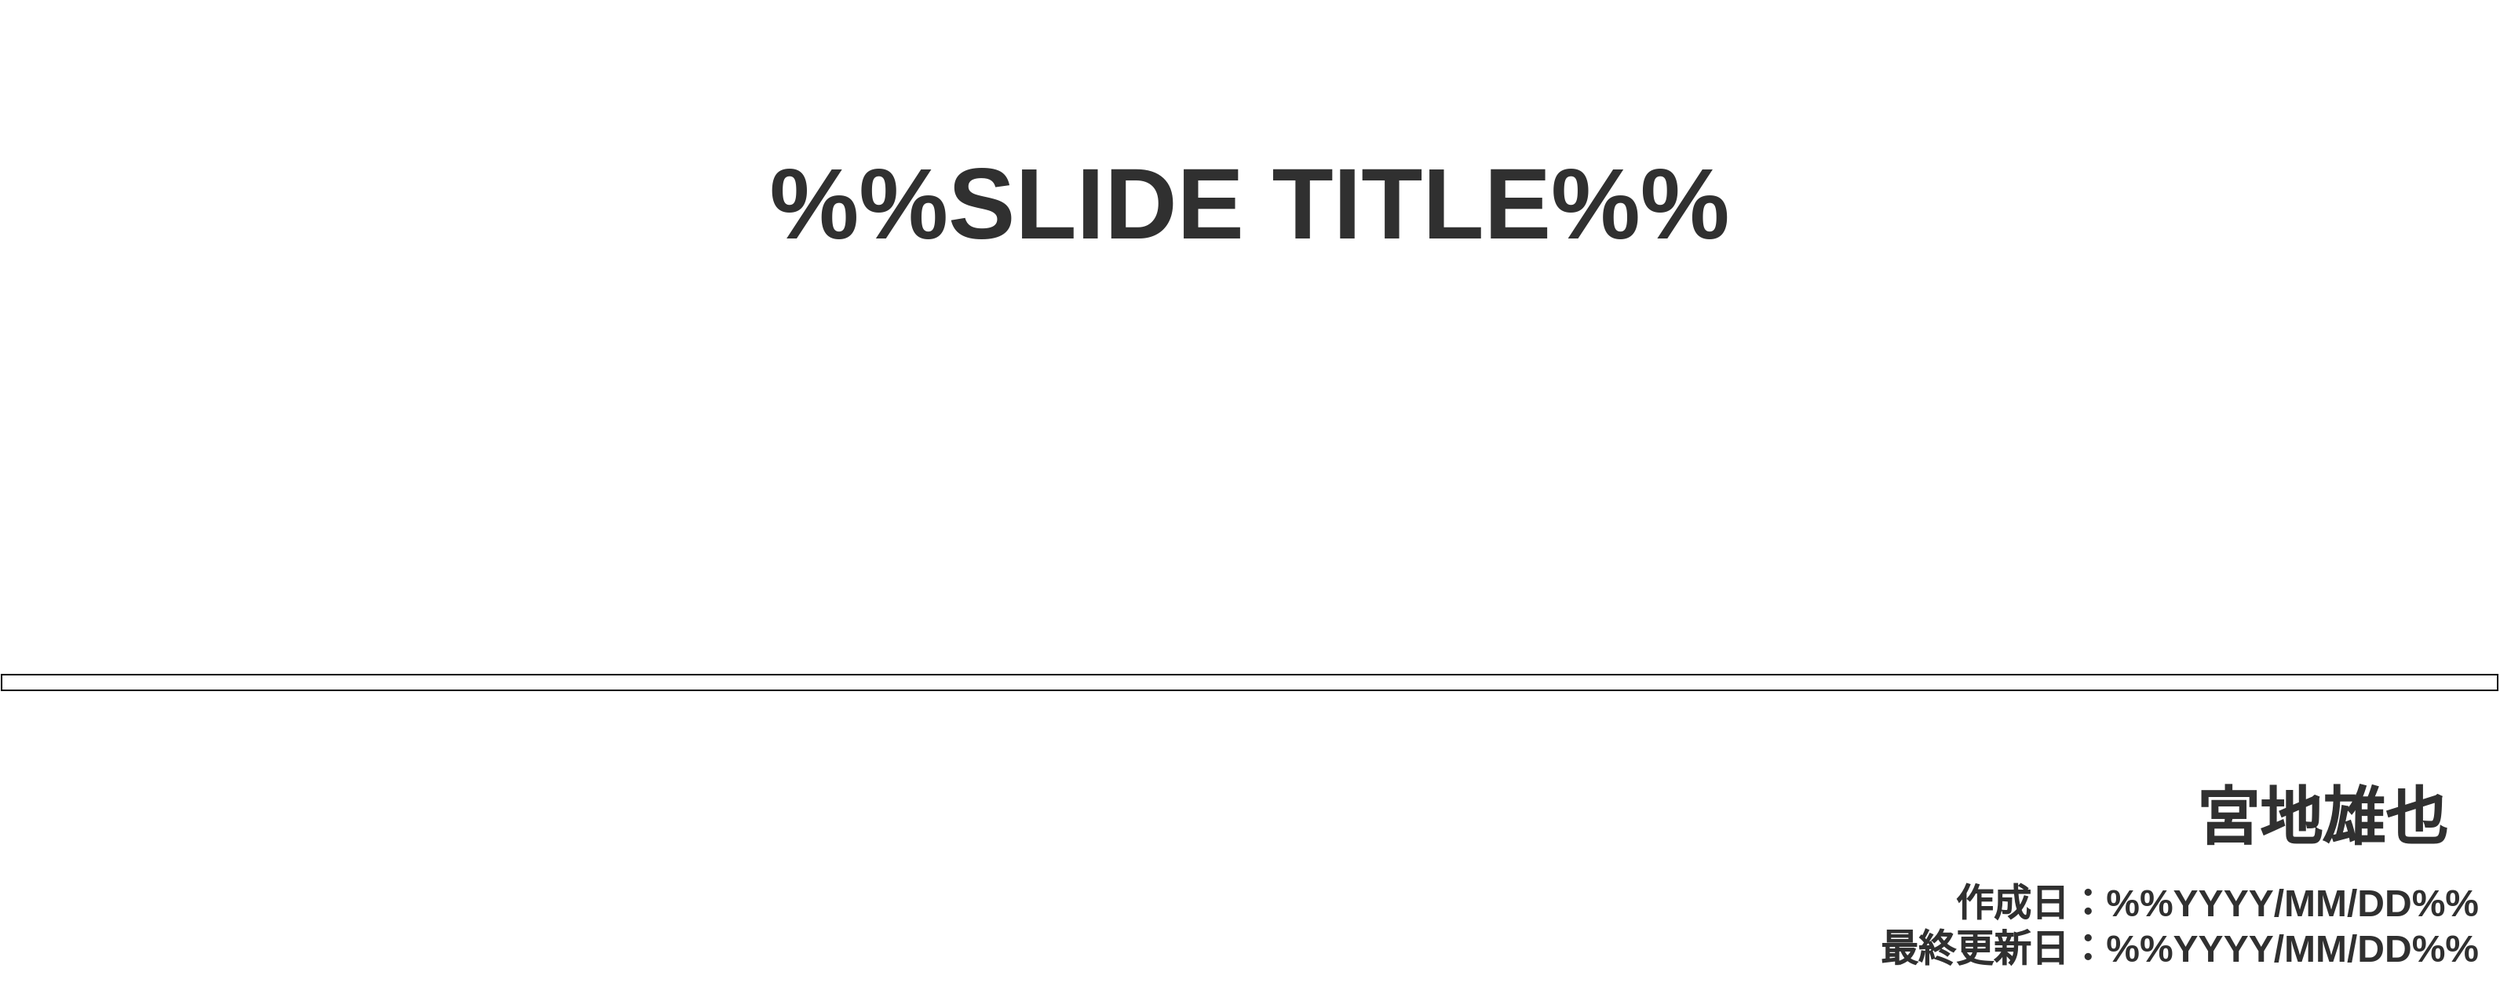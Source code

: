 <mxfile>
    <diagram id="ntJHjWkpwj2h2JEEfH1L" name="ページ1">
        <mxGraphModel dx="929" dy="2014" grid="1" gridSize="10" guides="1" tooltips="1" connect="1" arrows="1" fold="1" page="1" pageScale="1" pageWidth="1600" pageHeight="900" background="#ffffff" math="0" shadow="0">
            <root>
                <mxCell id="0"/>
                <mxCell id="1" parent="0"/>
                <mxCell id="2" value="%%SLIDE TITLE%%" style="text;strokeColor=none;align=center;fillColor=none;html=1;verticalAlign=middle;whiteSpace=wrap;rounded=0;fontSize=64;fontColor=#303030;fontStyle=1" parent="1" vertex="1">
                    <mxGeometry x="310" y="240" width="970" height="260" as="geometry"/>
                </mxCell>
                <mxCell id="6" value="" style="rounded=0;whiteSpace=wrap;html=1;fontSize=36;fontColor=#303030;" parent="1" vertex="1">
                    <mxGeometry y="670" width="1590" height="10" as="geometry"/>
                </mxCell>
                <mxCell id="14" value="宮地雄也" style="text;strokeColor=none;align=right;fillColor=none;html=1;verticalAlign=middle;whiteSpace=wrap;rounded=0;fontSize=40;fontColor=#303030;fontStyle=1" parent="1" vertex="1">
                    <mxGeometry x="1340" y="720" width="220" height="80" as="geometry"/>
                </mxCell>
                <mxCell id="16" value="作成日：%%YYYY/MM/DD%%&lt;br&gt;最終更新日：%%YYYY/MM/DD%%" style="text;strokeColor=none;align=right;fillColor=none;html=1;verticalAlign=middle;whiteSpace=wrap;rounded=0;fontSize=24;fontColor=#303030;fontStyle=1" parent="1" vertex="1">
                    <mxGeometry x="1040" y="790" width="540" height="80" as="geometry"/>
                </mxCell>
            </root>
        </mxGraphModel>
    </diagram>
</mxfile>